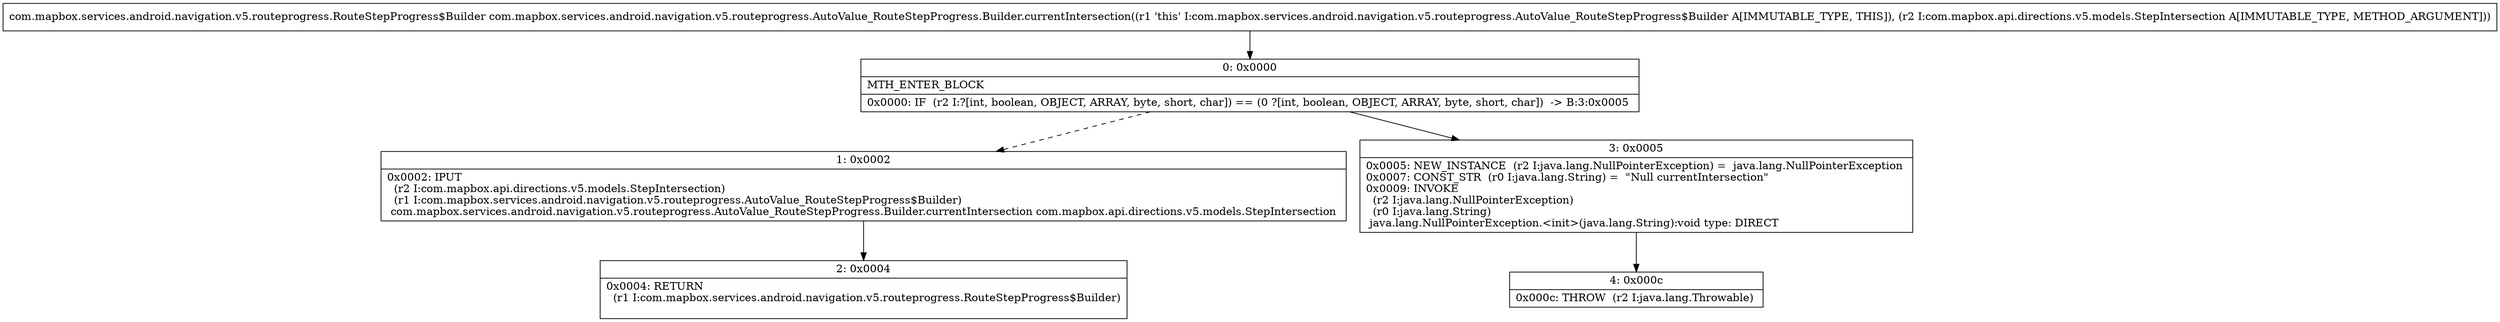 digraph "CFG forcom.mapbox.services.android.navigation.v5.routeprogress.AutoValue_RouteStepProgress.Builder.currentIntersection(Lcom\/mapbox\/api\/directions\/v5\/models\/StepIntersection;)Lcom\/mapbox\/services\/android\/navigation\/v5\/routeprogress\/RouteStepProgress$Builder;" {
Node_0 [shape=record,label="{0\:\ 0x0000|MTH_ENTER_BLOCK\l|0x0000: IF  (r2 I:?[int, boolean, OBJECT, ARRAY, byte, short, char]) == (0 ?[int, boolean, OBJECT, ARRAY, byte, short, char])  \-\> B:3:0x0005 \l}"];
Node_1 [shape=record,label="{1\:\ 0x0002|0x0002: IPUT  \l  (r2 I:com.mapbox.api.directions.v5.models.StepIntersection)\l  (r1 I:com.mapbox.services.android.navigation.v5.routeprogress.AutoValue_RouteStepProgress$Builder)\l com.mapbox.services.android.navigation.v5.routeprogress.AutoValue_RouteStepProgress.Builder.currentIntersection com.mapbox.api.directions.v5.models.StepIntersection \l}"];
Node_2 [shape=record,label="{2\:\ 0x0004|0x0004: RETURN  \l  (r1 I:com.mapbox.services.android.navigation.v5.routeprogress.RouteStepProgress$Builder)\l \l}"];
Node_3 [shape=record,label="{3\:\ 0x0005|0x0005: NEW_INSTANCE  (r2 I:java.lang.NullPointerException) =  java.lang.NullPointerException \l0x0007: CONST_STR  (r0 I:java.lang.String) =  \"Null currentIntersection\" \l0x0009: INVOKE  \l  (r2 I:java.lang.NullPointerException)\l  (r0 I:java.lang.String)\l java.lang.NullPointerException.\<init\>(java.lang.String):void type: DIRECT \l}"];
Node_4 [shape=record,label="{4\:\ 0x000c|0x000c: THROW  (r2 I:java.lang.Throwable) \l}"];
MethodNode[shape=record,label="{com.mapbox.services.android.navigation.v5.routeprogress.RouteStepProgress$Builder com.mapbox.services.android.navigation.v5.routeprogress.AutoValue_RouteStepProgress.Builder.currentIntersection((r1 'this' I:com.mapbox.services.android.navigation.v5.routeprogress.AutoValue_RouteStepProgress$Builder A[IMMUTABLE_TYPE, THIS]), (r2 I:com.mapbox.api.directions.v5.models.StepIntersection A[IMMUTABLE_TYPE, METHOD_ARGUMENT])) }"];
MethodNode -> Node_0;
Node_0 -> Node_1[style=dashed];
Node_0 -> Node_3;
Node_1 -> Node_2;
Node_3 -> Node_4;
}

